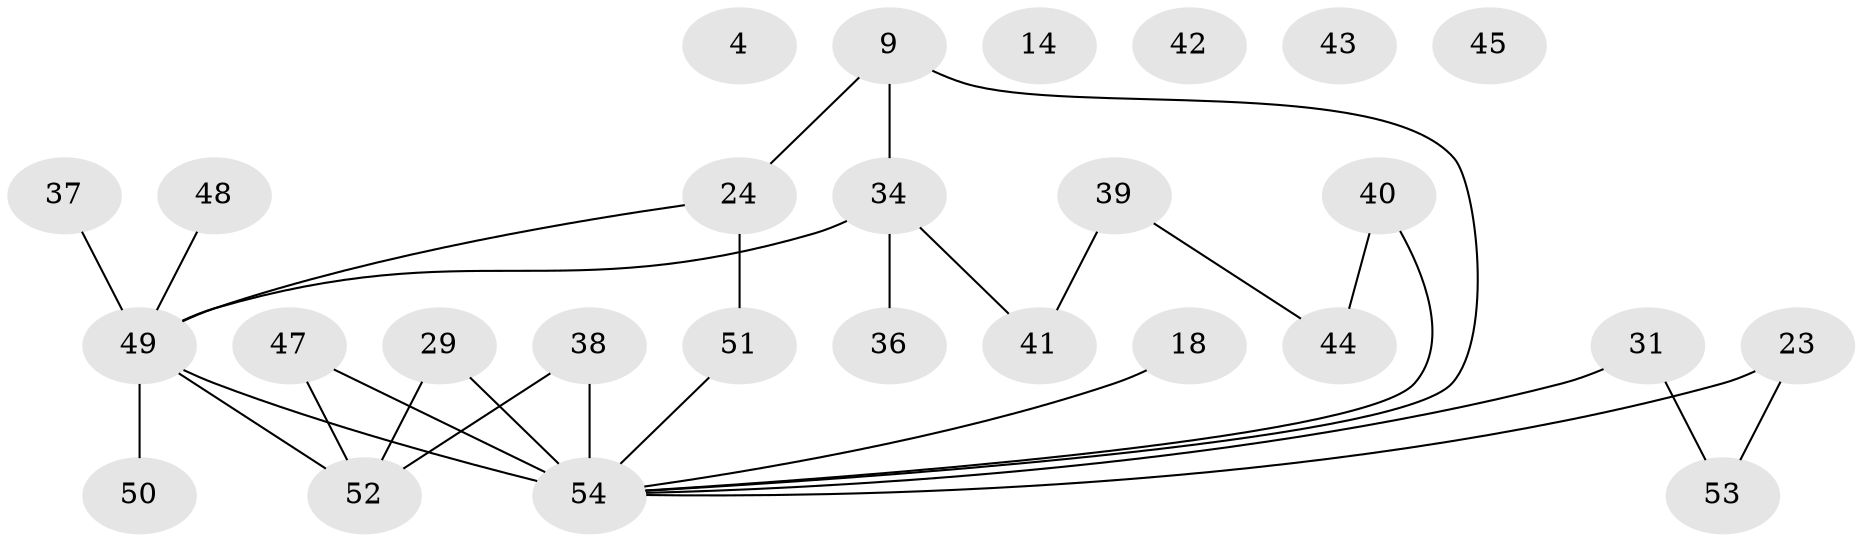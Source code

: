 // original degree distribution, {3: 0.14814814814814814, 2: 0.3888888888888889, 4: 0.1111111111111111, 0: 0.09259259259259259, 1: 0.16666666666666666, 5: 0.09259259259259259}
// Generated by graph-tools (version 1.1) at 2025/39/03/09/25 04:39:35]
// undirected, 27 vertices, 29 edges
graph export_dot {
graph [start="1"]
  node [color=gray90,style=filled];
  4;
  9;
  14;
  18;
  23;
  24 [super="+11"];
  29;
  31;
  34 [super="+27"];
  36;
  37;
  38;
  39;
  40;
  41;
  42;
  43;
  44;
  45;
  47;
  48 [super="+22"];
  49 [super="+8+20+46+21+32"];
  50 [super="+5"];
  51;
  52 [super="+1+12+7"];
  53;
  54 [super="+16+13+10+35+19+33"];
  9 -- 24 [weight=2];
  9 -- 34;
  9 -- 54 [weight=2];
  18 -- 54;
  23 -- 53;
  23 -- 54;
  24 -- 51;
  24 -- 49;
  29 -- 52;
  29 -- 54;
  31 -- 53;
  31 -- 54;
  34 -- 36;
  34 -- 41;
  34 -- 49;
  37 -- 49;
  38 -- 54;
  38 -- 52;
  39 -- 41;
  39 -- 44;
  40 -- 44;
  40 -- 54;
  47 -- 52;
  47 -- 54;
  48 -- 49;
  49 -- 50;
  49 -- 54 [weight=5];
  49 -- 52;
  51 -- 54;
}
